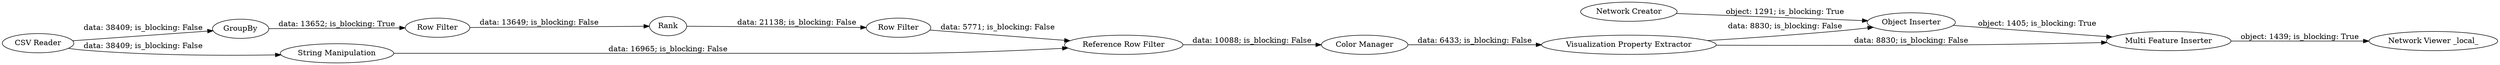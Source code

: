 digraph {
	"4674297607069781289_4" [label=Rank]
	"4674297607069781289_8" [label="Object Inserter"]
	"4674297607069781289_13" [label="Network Viewer _local_"]
	"4674297607069781289_7" [label="Network Creator"]
	"4674297607069781289_19" [label="Multi Feature Inserter"]
	"4674297607069781289_16" [label="CSV Reader"]
	"4674297607069781289_3" [label="Row Filter"]
	"4674297607069781289_17" [label="Color Manager"]
	"4674297607069781289_18" [label="Visualization Property Extractor"]
	"4674297607069781289_2" [label=GroupBy]
	"4674297607069781289_5" [label="Row Filter"]
	"4674297607069781289_14" [label="String Manipulation"]
	"4674297607069781289_6" [label="Reference Row Filter"]
	"4674297607069781289_4" -> "4674297607069781289_5" [label="data: 21138; is_blocking: False"]
	"4674297607069781289_18" -> "4674297607069781289_8" [label="data: 8830; is_blocking: False"]
	"4674297607069781289_19" -> "4674297607069781289_13" [label="object: 1439; is_blocking: True"]
	"4674297607069781289_5" -> "4674297607069781289_6" [label="data: 5771; is_blocking: False"]
	"4674297607069781289_7" -> "4674297607069781289_8" [label="object: 1291; is_blocking: True"]
	"4674297607069781289_2" -> "4674297607069781289_3" [label="data: 13652; is_blocking: True"]
	"4674297607069781289_16" -> "4674297607069781289_14" [label="data: 38409; is_blocking: False"]
	"4674297607069781289_3" -> "4674297607069781289_4" [label="data: 13649; is_blocking: False"]
	"4674297607069781289_6" -> "4674297607069781289_17" [label="data: 10088; is_blocking: False"]
	"4674297607069781289_14" -> "4674297607069781289_6" [label="data: 16965; is_blocking: False"]
	"4674297607069781289_18" -> "4674297607069781289_19" [label="data: 8830; is_blocking: False"]
	"4674297607069781289_16" -> "4674297607069781289_2" [label="data: 38409; is_blocking: False"]
	"4674297607069781289_17" -> "4674297607069781289_18" [label="data: 6433; is_blocking: False"]
	"4674297607069781289_8" -> "4674297607069781289_19" [label="object: 1405; is_blocking: True"]
	rankdir=LR
}
